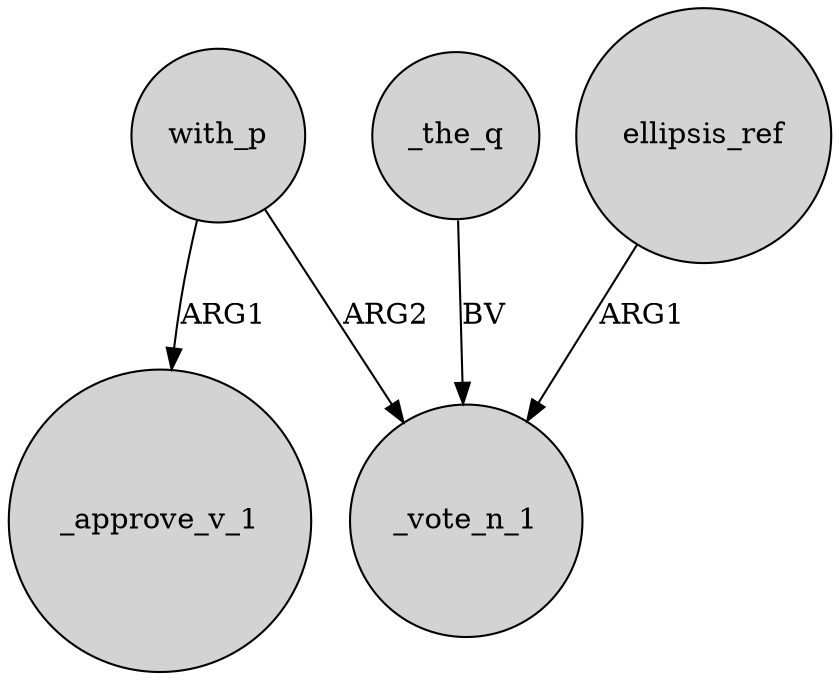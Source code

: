digraph {
	node [shape=circle style=filled]
	with_p -> _approve_v_1 [label=ARG1]
	with_p -> _vote_n_1 [label=ARG2]
	_the_q -> _vote_n_1 [label=BV]
	ellipsis_ref -> _vote_n_1 [label=ARG1]
}
